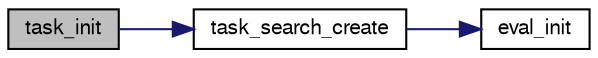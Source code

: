 digraph "task_init"
{
 // LATEX_PDF_SIZE
  bgcolor="transparent";
  edge [fontname="FreeSans",fontsize="10",labelfontname="FreeSans",labelfontsize="10"];
  node [fontname="FreeSans",fontsize="10",shape=record];
  rankdir="LR";
  Node1 [label="task_init",height=0.2,width=0.4,color="black", fillcolor="grey75", style="filled", fontcolor="black",tooltip="Initialize a task."];
  Node1 -> Node2 [color="midnightblue",fontsize="10",style="solid",fontname="FreeSans"];
  Node2 [label="task_search_create",height=0.2,width=0.4,color="black",URL="$ybwc_8c.html#a45b9a17df0c2e4680a301bf4a854b3f6",tooltip="Create a search structure for a task."];
  Node2 -> Node3 [color="midnightblue",fontsize="10",style="solid",fontname="FreeSans"];
  Node3 [label="eval_init",height=0.2,width=0.4,color="black",URL="$eval_8c.html#a8eef3217a4129901069390c85e6ff12a",tooltip="Initialize a new evaluation function."];
}
